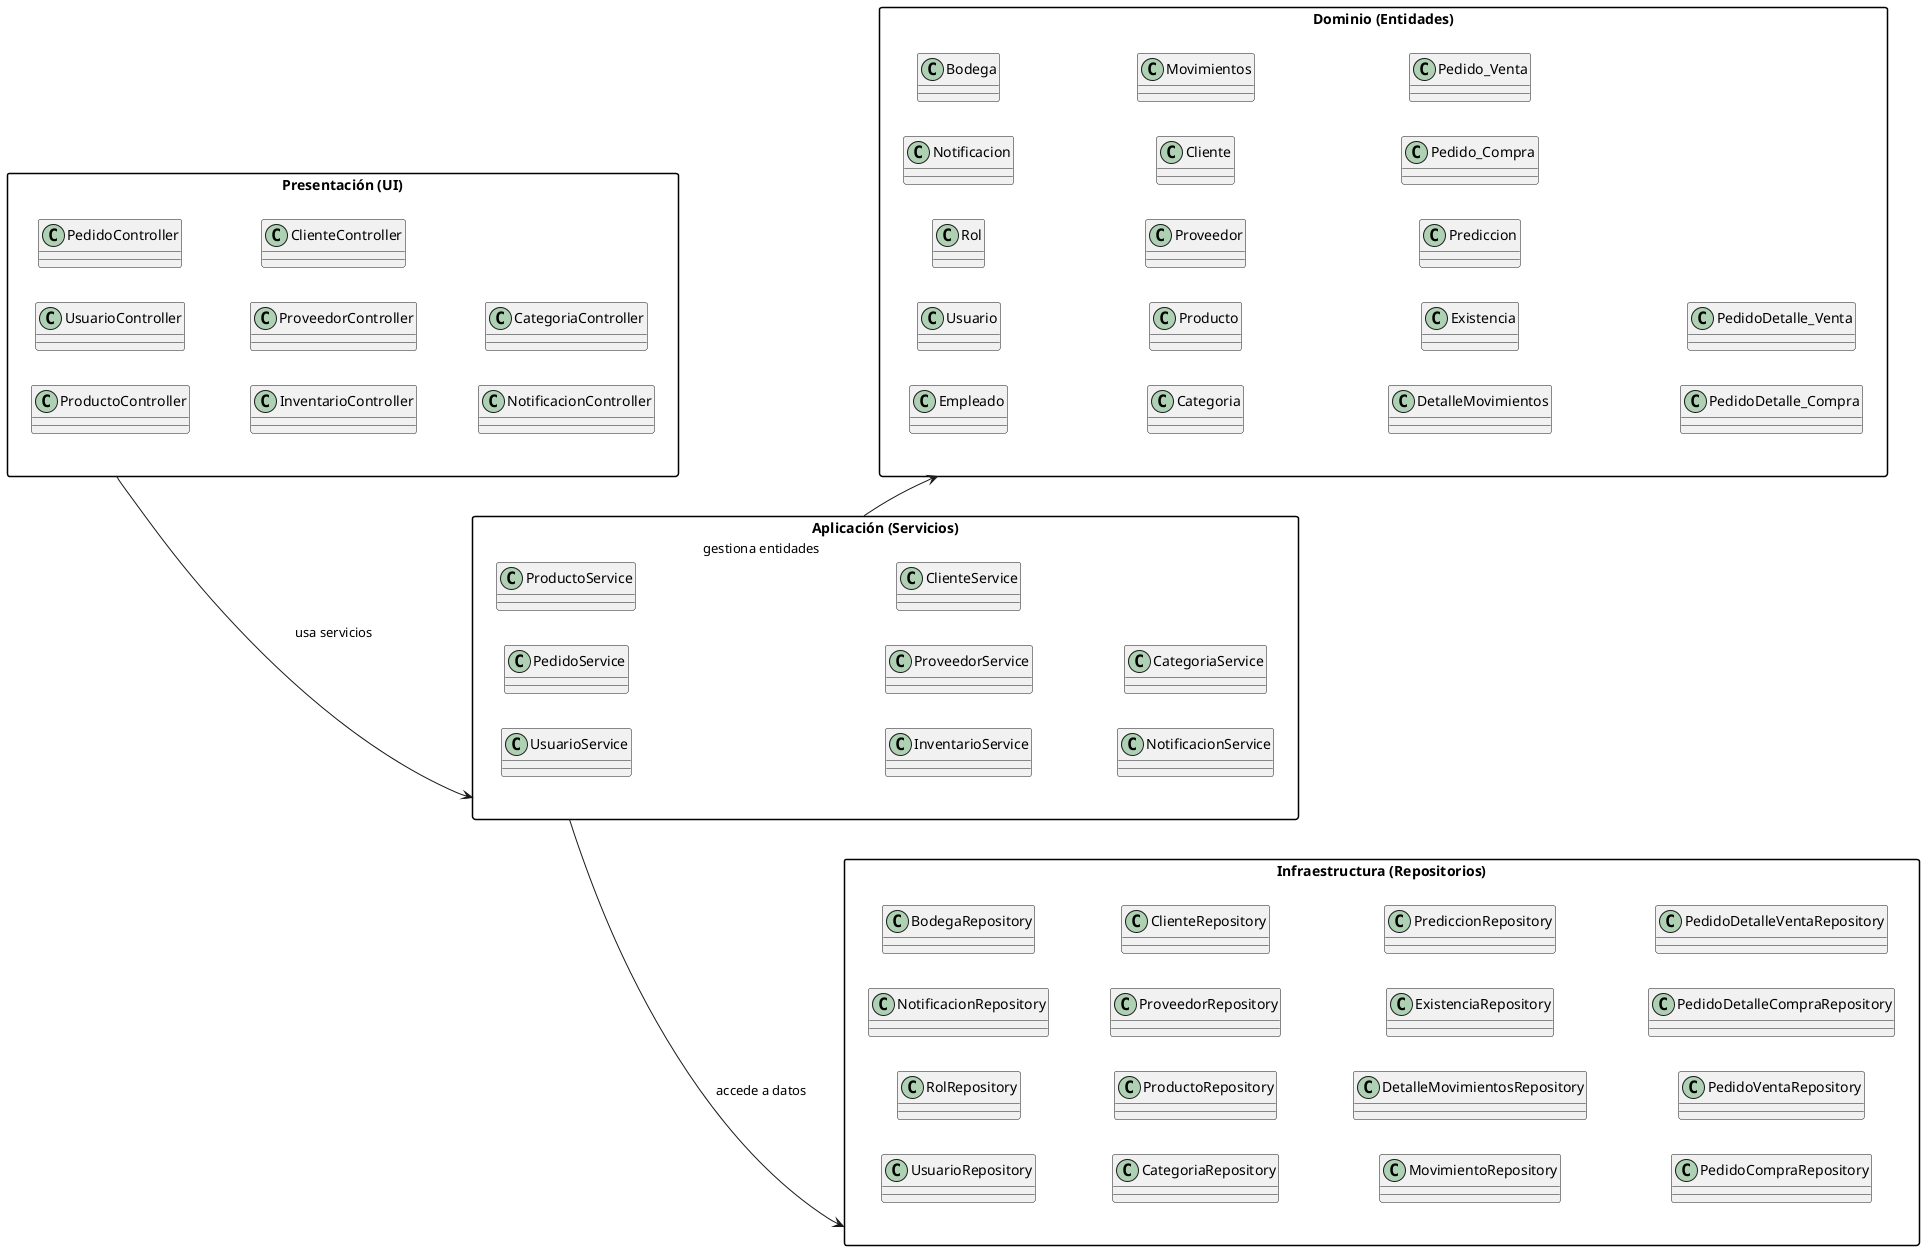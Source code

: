 @startuml Patron
skinparam packageStyle rectangle
skinparam packageTitleFontSize 20
skinparam packageTitleFontColor black
skinparam shadowing false
left to right direction

' -------------------------
' CAPA DE PRESENTACIÓN
' -------------------------
package "Presentación (UI)" as UI {
  class UsuarioController
  class PedidoController
  class ProductoController
  class InventarioController
  class ProveedorController
  class ClienteController
  class NotificacionController
  class CategoriaController
}

' -------------------------
' CAPA DE APLICACIÓN
' -------------------------
package "Aplicación (Servicios)" as APP {
  class UsuarioService
  class PedidoService
  class ProductoService
  class InventarioService
  class ProveedorService
  class ClienteService
  class NotificacionService
  class CategoriaService
}

' -------------------------
' CAPA DE DOMINIO
' -------------------------
package "Dominio (Entidades)" as DOMAIN {
  class Empleado
  class Usuario
  class Rol
  class Notificacion
  class Bodega
  class Categoria
  class Producto
  class Proveedor
  class Cliente
  class Movimientos
  class DetalleMovimientos
  class Existencia
  class Prediccion
  class Pedido_Compra
  class Pedido_Venta
  class PedidoDetalle_Compra
  class PedidoDetalle_Venta
}

' -------------------------
' CAPA DE INFRAESTRUCTURA
' -------------------------
package "Infraestructura (Repositorios)" as INFRA {
  class UsuarioRepository
  class RolRepository
  class NotificacionRepository
  class BodegaRepository
  class CategoriaRepository
  class ProductoRepository
  class ProveedorRepository
  class ClienteRepository
  class MovimientoRepository
  class DetalleMovimientosRepository
  class ExistenciaRepository
  class PrediccionRepository
  class PedidoCompraRepository
  class PedidoVentaRepository
  class PedidoDetalleCompraRepository
  class PedidoDetalleVentaRepository
}

' -------------------------
' RELACIONES ENTRE CAPAS
' -------------------------
UI --> APP : usa servicios
APP --> DOMAIN : gestiona entidades
APP --> INFRA : accede a datos

@enduml